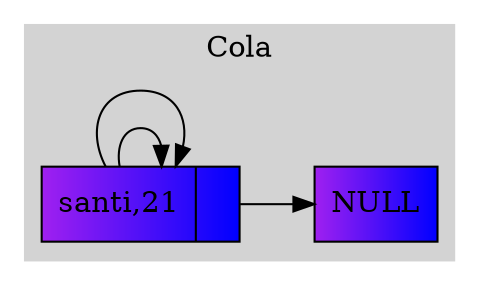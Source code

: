 digraph D{
rankdir=LR;
labelloc="t";
subgraph cluster_0{
style=filled;
color = lightgrey;
node[shape=record];
Nodosanti[label="{santi,21| }"style = filled, fillcolor = "purple:blue"];
Nodosanti[label="{santi,21| }"style = filled, fillcolor = "purple:blue"];
Nodosanti[label="{santi,21| }"style = filled, fillcolor = "purple:blue"];
NodoNULL[label="NULL}"style = filled, fillcolor = "purple:blue"];
Nodosanti->Nodosanti;
Nodosanti->Nodosanti;
Nodosanti->NodoNULL;
label = "Cola";
}
}
